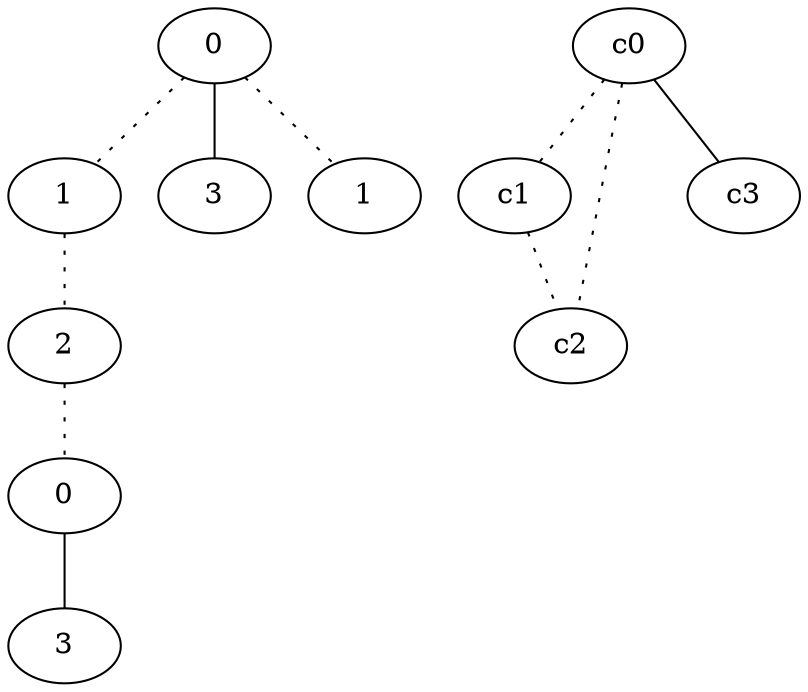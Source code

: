 graph {
a0[label=0];
a1[label=1];
a2[label=2];
a3[label=0];
a4[label=3];
a5[label=3];
a6[label=1];
a0 -- a1 [style=dotted];
a0 -- a5;
a0 -- a6 [style=dotted];
a1 -- a2 [style=dotted];
a2 -- a3 [style=dotted];
a3 -- a4;
c0 -- c1 [style=dotted];
c0 -- c2 [style=dotted];
c0 -- c3;
c1 -- c2 [style=dotted];
}
